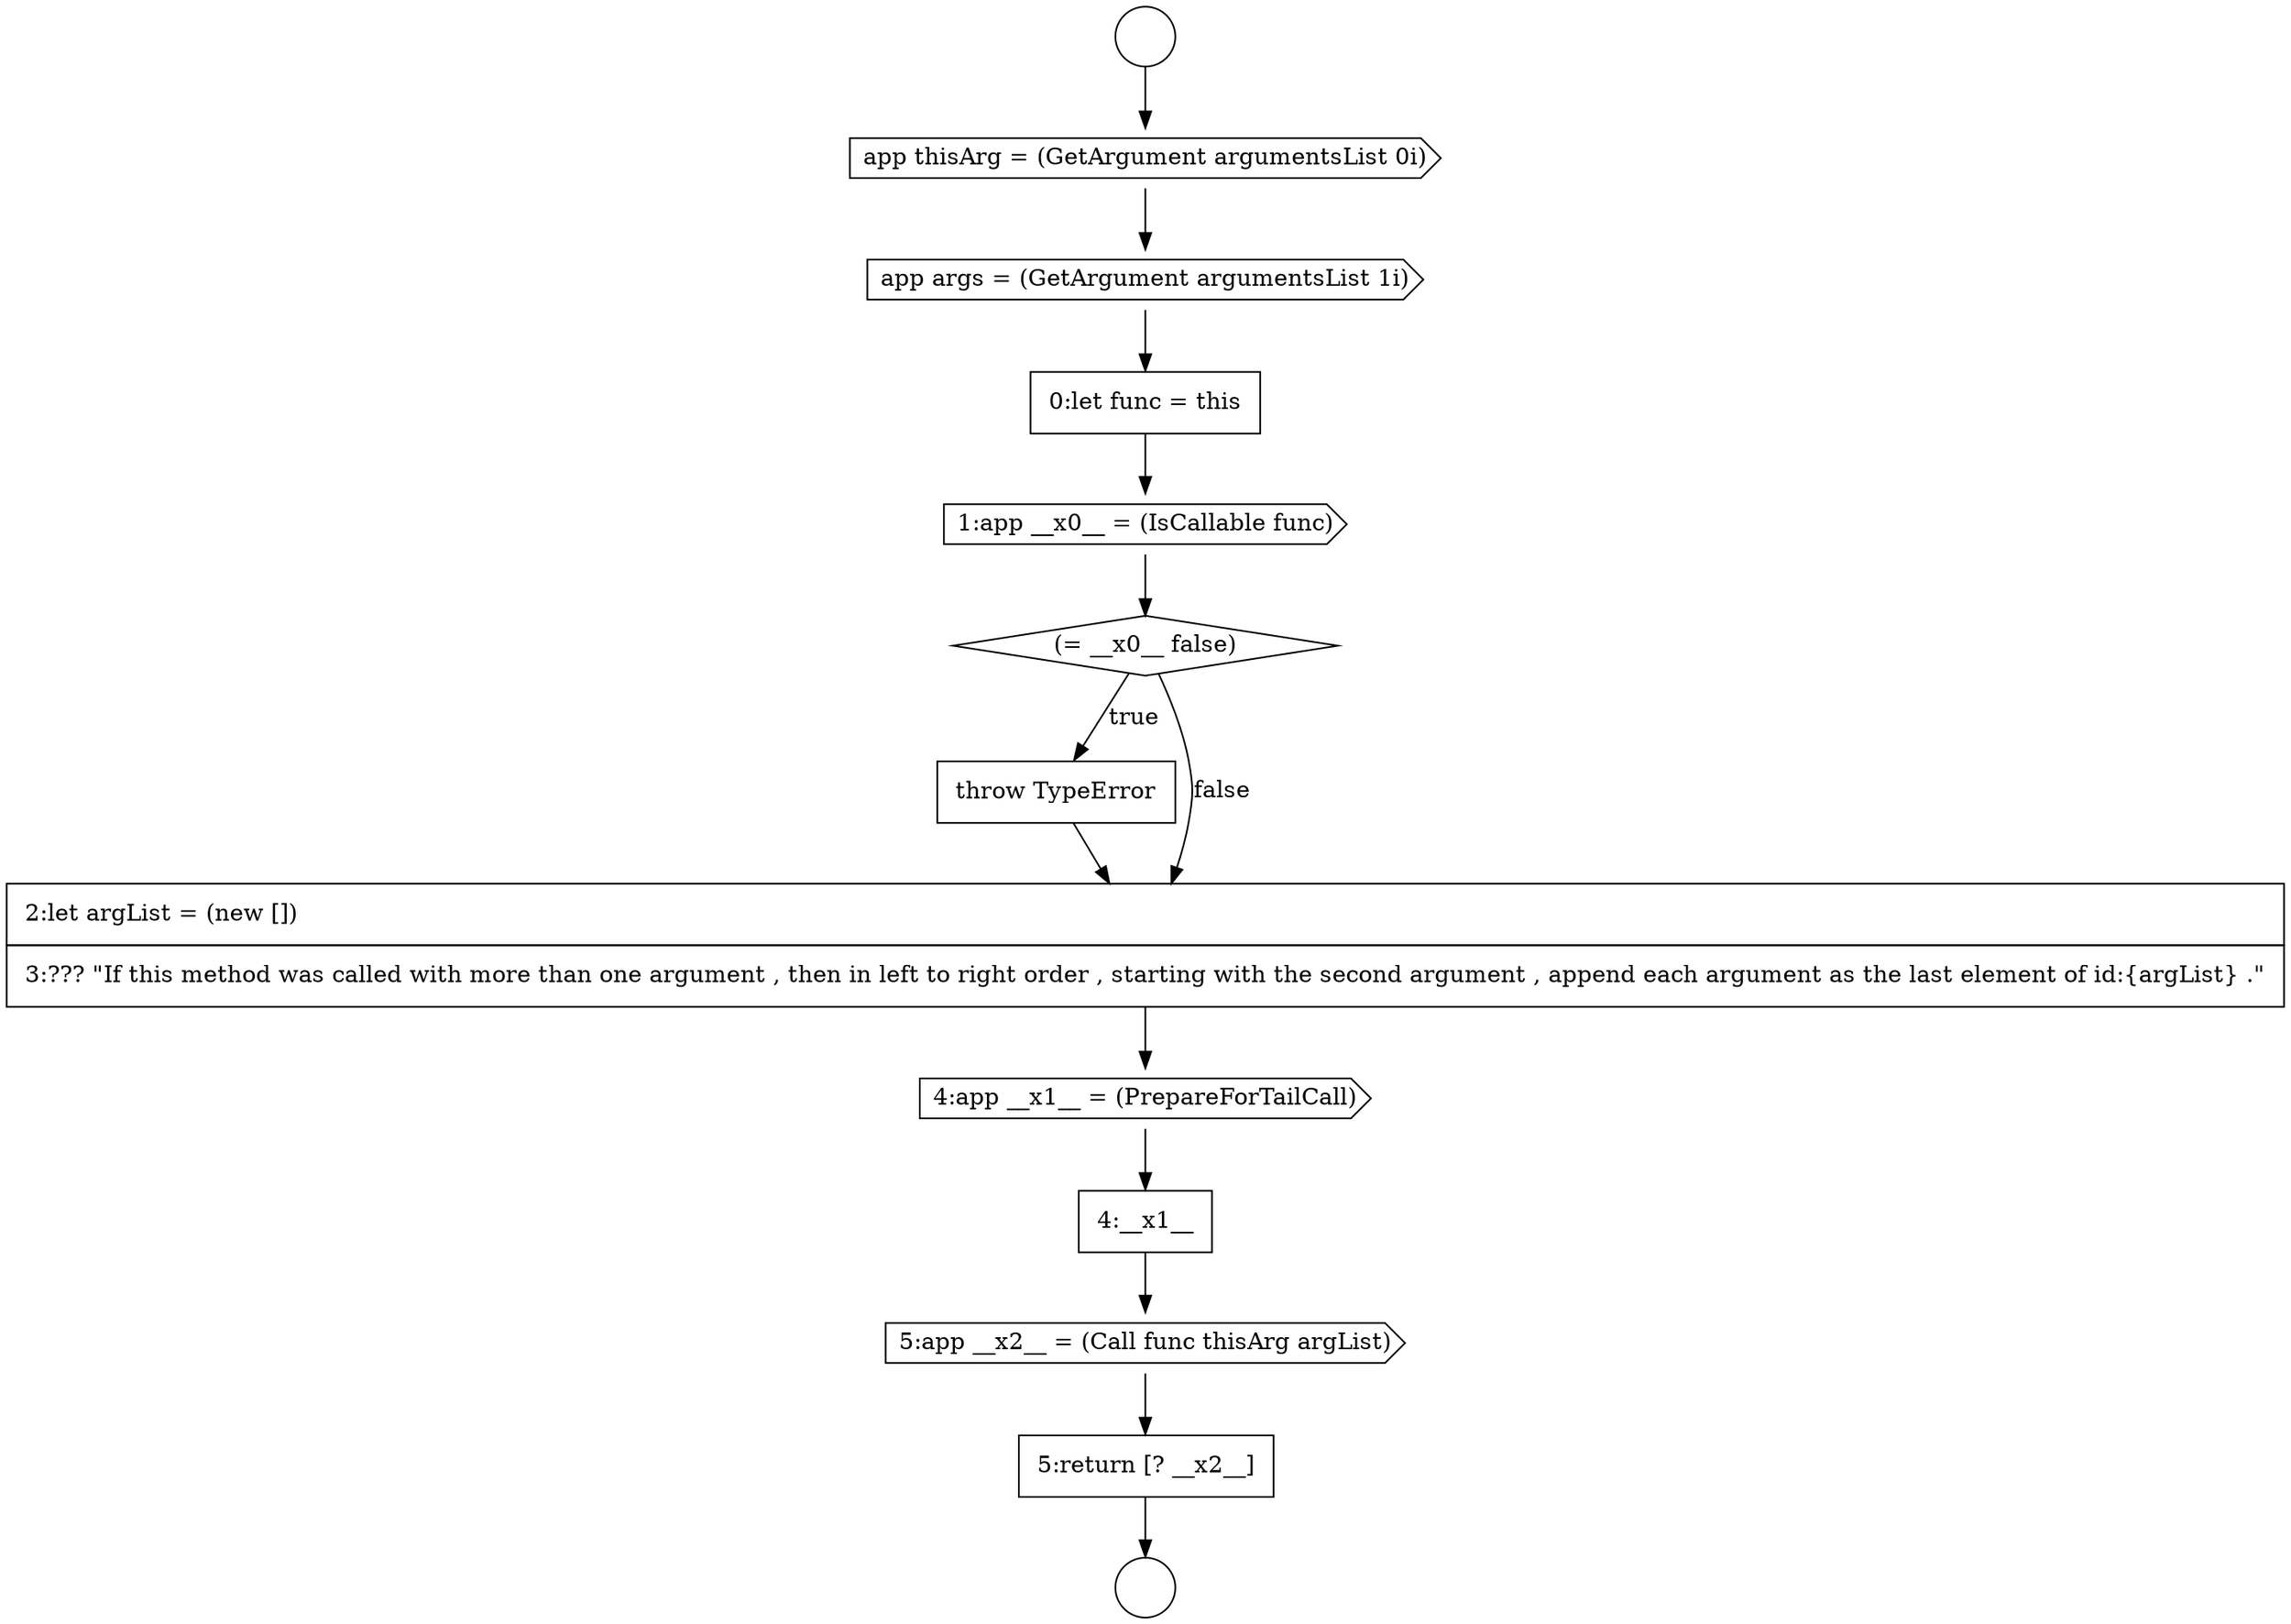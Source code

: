 digraph {
  node12383 [shape=none, margin=0, label=<<font color="black">
    <table border="0" cellborder="1" cellspacing="0" cellpadding="10">
      <tr><td align="left">0:let func = this</td></tr>
    </table>
  </font>> color="black" fillcolor="white" style=filled]
  node12388 [shape=cds, label=<<font color="black">4:app __x1__ = (PrepareForTailCall)</font>> color="black" fillcolor="white" style=filled]
  node12379 [shape=circle label=" " color="black" fillcolor="white" style=filled]
  node12385 [shape=diamond, label=<<font color="black">(= __x0__ false)</font>> color="black" fillcolor="white" style=filled]
  node12382 [shape=cds, label=<<font color="black">app args = (GetArgument argumentsList 1i)</font>> color="black" fillcolor="white" style=filled]
  node12389 [shape=none, margin=0, label=<<font color="black">
    <table border="0" cellborder="1" cellspacing="0" cellpadding="10">
      <tr><td align="left">4:__x1__</td></tr>
    </table>
  </font>> color="black" fillcolor="white" style=filled]
  node12386 [shape=none, margin=0, label=<<font color="black">
    <table border="0" cellborder="1" cellspacing="0" cellpadding="10">
      <tr><td align="left">throw TypeError</td></tr>
    </table>
  </font>> color="black" fillcolor="white" style=filled]
  node12381 [shape=cds, label=<<font color="black">app thisArg = (GetArgument argumentsList 0i)</font>> color="black" fillcolor="white" style=filled]
  node12390 [shape=cds, label=<<font color="black">5:app __x2__ = (Call func thisArg argList)</font>> color="black" fillcolor="white" style=filled]
  node12387 [shape=none, margin=0, label=<<font color="black">
    <table border="0" cellborder="1" cellspacing="0" cellpadding="10">
      <tr><td align="left">2:let argList = (new [])</td></tr>
      <tr><td align="left">3:??? &quot;If this method was called with more than one argument , then in left to right order , starting with the second argument , append each argument as the last element of id:{argList} .&quot;</td></tr>
    </table>
  </font>> color="black" fillcolor="white" style=filled]
  node12384 [shape=cds, label=<<font color="black">1:app __x0__ = (IsCallable func)</font>> color="black" fillcolor="white" style=filled]
  node12391 [shape=none, margin=0, label=<<font color="black">
    <table border="0" cellborder="1" cellspacing="0" cellpadding="10">
      <tr><td align="left">5:return [? __x2__]</td></tr>
    </table>
  </font>> color="black" fillcolor="white" style=filled]
  node12380 [shape=circle label=" " color="black" fillcolor="white" style=filled]
  node12386 -> node12387 [ color="black"]
  node12379 -> node12381 [ color="black"]
  node12381 -> node12382 [ color="black"]
  node12385 -> node12386 [label=<<font color="black">true</font>> color="black"]
  node12385 -> node12387 [label=<<font color="black">false</font>> color="black"]
  node12382 -> node12383 [ color="black"]
  node12391 -> node12380 [ color="black"]
  node12384 -> node12385 [ color="black"]
  node12387 -> node12388 [ color="black"]
  node12388 -> node12389 [ color="black"]
  node12383 -> node12384 [ color="black"]
  node12389 -> node12390 [ color="black"]
  node12390 -> node12391 [ color="black"]
}
